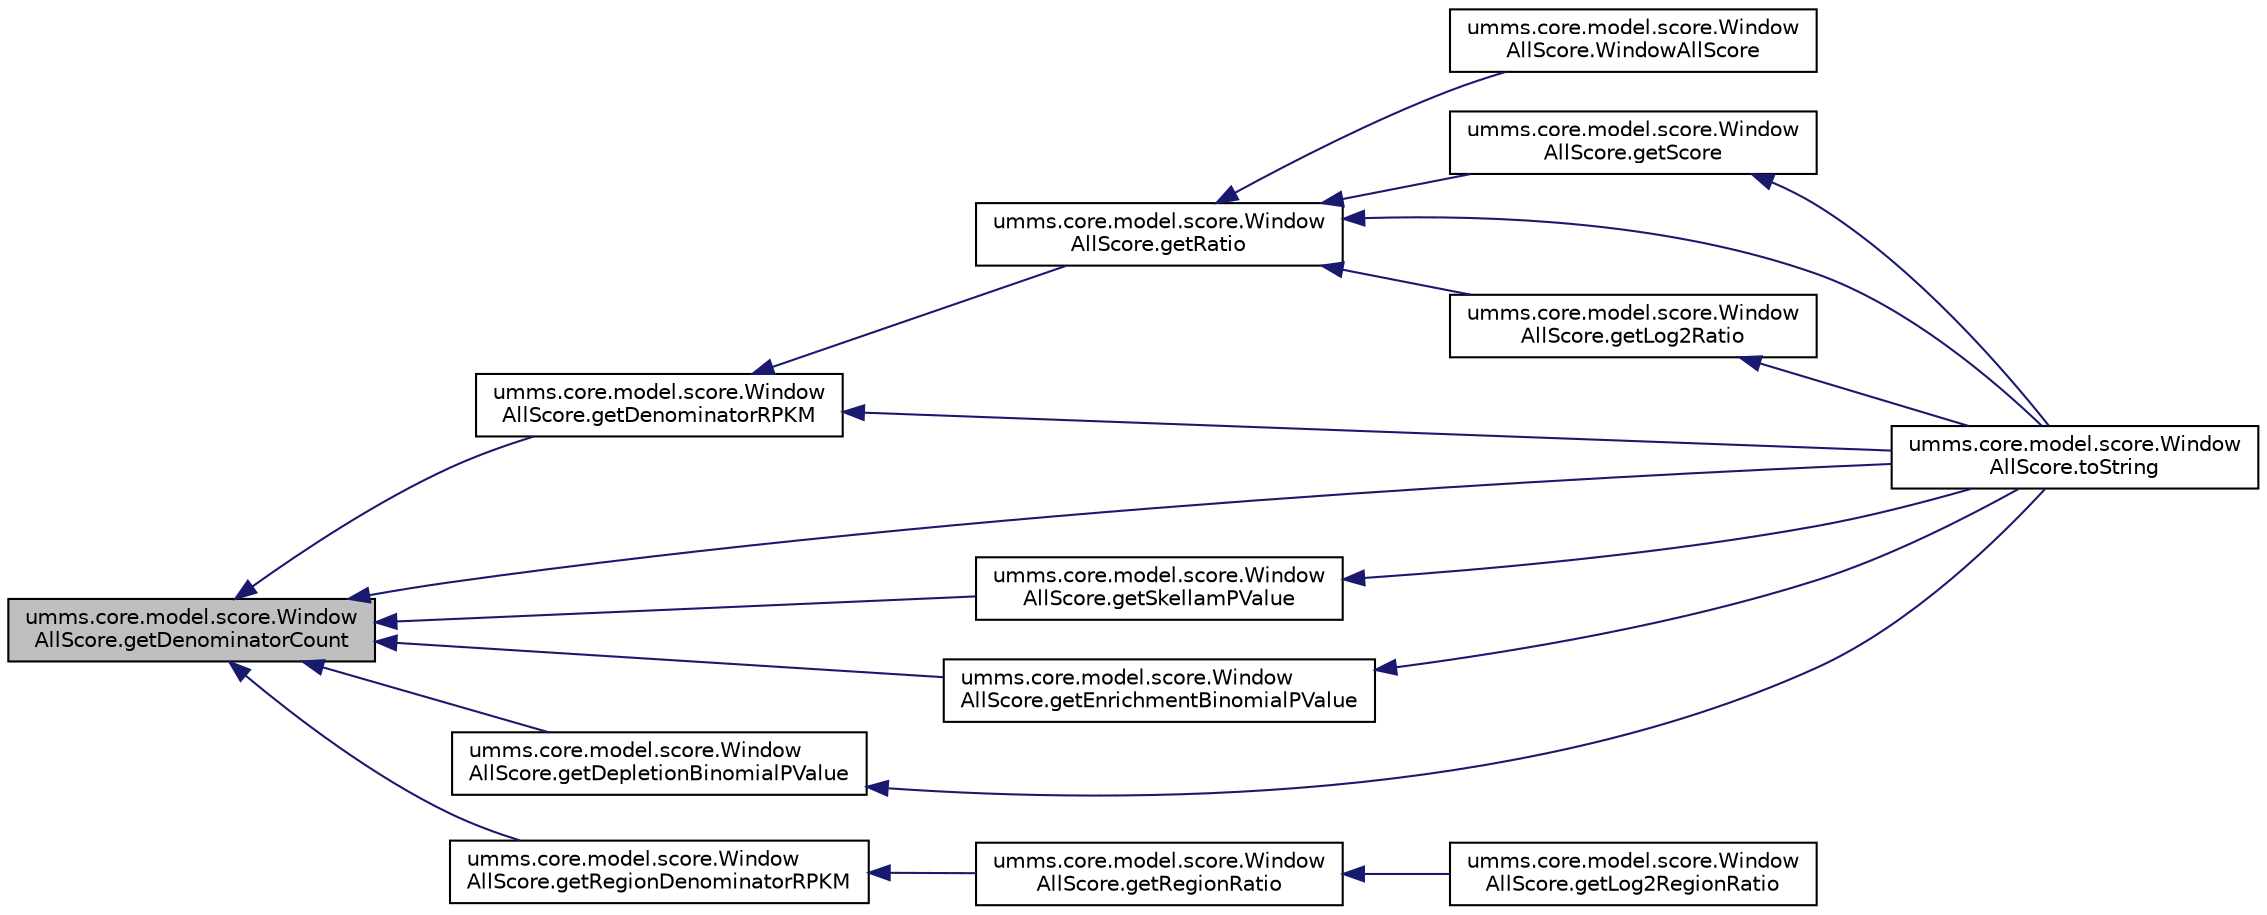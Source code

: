 digraph "umms.core.model.score.WindowAllScore.getDenominatorCount"
{
  edge [fontname="Helvetica",fontsize="10",labelfontname="Helvetica",labelfontsize="10"];
  node [fontname="Helvetica",fontsize="10",shape=record];
  rankdir="LR";
  Node1 [label="umms.core.model.score.Window\lAllScore.getDenominatorCount",height=0.2,width=0.4,color="black", fillcolor="grey75", style="filled" fontcolor="black"];
  Node1 -> Node2 [dir="back",color="midnightblue",fontsize="10",style="solid"];
  Node2 [label="umms.core.model.score.Window\lAllScore.getDenominatorRPKM",height=0.2,width=0.4,color="black", fillcolor="white", style="filled",URL="$classumms_1_1core_1_1model_1_1score_1_1_window_all_score.html#ac3c013a76b2294982c6b2affdf809cd8"];
  Node2 -> Node3 [dir="back",color="midnightblue",fontsize="10",style="solid"];
  Node3 [label="umms.core.model.score.Window\lAllScore.getRatio",height=0.2,width=0.4,color="black", fillcolor="white", style="filled",URL="$classumms_1_1core_1_1model_1_1score_1_1_window_all_score.html#a6486ae7c419b77fa62e91550bd87617b"];
  Node3 -> Node4 [dir="back",color="midnightblue",fontsize="10",style="solid"];
  Node4 [label="umms.core.model.score.Window\lAllScore.WindowAllScore",height=0.2,width=0.4,color="black", fillcolor="white", style="filled",URL="$classumms_1_1core_1_1model_1_1score_1_1_window_all_score.html#aa20eebc9daa9c6ac43be442f2886716e"];
  Node3 -> Node5 [dir="back",color="midnightblue",fontsize="10",style="solid"];
  Node5 [label="umms.core.model.score.Window\lAllScore.getScore",height=0.2,width=0.4,color="black", fillcolor="white", style="filled",URL="$classumms_1_1core_1_1model_1_1score_1_1_window_all_score.html#a43b3c23abd2ac3c3bd49691656048433"];
  Node5 -> Node6 [dir="back",color="midnightblue",fontsize="10",style="solid"];
  Node6 [label="umms.core.model.score.Window\lAllScore.toString",height=0.2,width=0.4,color="black", fillcolor="white", style="filled",URL="$classumms_1_1core_1_1model_1_1score_1_1_window_all_score.html#ae16b092f09ab224551a0821363a86a48"];
  Node3 -> Node7 [dir="back",color="midnightblue",fontsize="10",style="solid"];
  Node7 [label="umms.core.model.score.Window\lAllScore.getLog2Ratio",height=0.2,width=0.4,color="black", fillcolor="white", style="filled",URL="$classumms_1_1core_1_1model_1_1score_1_1_window_all_score.html#accee1ff27647f8b6865ff770bb82c318"];
  Node7 -> Node6 [dir="back",color="midnightblue",fontsize="10",style="solid"];
  Node3 -> Node6 [dir="back",color="midnightblue",fontsize="10",style="solid"];
  Node2 -> Node6 [dir="back",color="midnightblue",fontsize="10",style="solid"];
  Node1 -> Node8 [dir="back",color="midnightblue",fontsize="10",style="solid"];
  Node8 [label="umms.core.model.score.Window\lAllScore.getSkellamPValue",height=0.2,width=0.4,color="black", fillcolor="white", style="filled",URL="$classumms_1_1core_1_1model_1_1score_1_1_window_all_score.html#ad917b97ffdb8a2f02f6122616c0de469"];
  Node8 -> Node6 [dir="back",color="midnightblue",fontsize="10",style="solid"];
  Node1 -> Node9 [dir="back",color="midnightblue",fontsize="10",style="solid"];
  Node9 [label="umms.core.model.score.Window\lAllScore.getEnrichmentBinomialPValue",height=0.2,width=0.4,color="black", fillcolor="white", style="filled",URL="$classumms_1_1core_1_1model_1_1score_1_1_window_all_score.html#a6e0eefcb0d6d9a2192030ff5daf093f4"];
  Node9 -> Node6 [dir="back",color="midnightblue",fontsize="10",style="solid"];
  Node1 -> Node10 [dir="back",color="midnightblue",fontsize="10",style="solid"];
  Node10 [label="umms.core.model.score.Window\lAllScore.getDepletionBinomialPValue",height=0.2,width=0.4,color="black", fillcolor="white", style="filled",URL="$classumms_1_1core_1_1model_1_1score_1_1_window_all_score.html#ad3e4a93c84529f4ff80bffc5f2c0f369"];
  Node10 -> Node6 [dir="back",color="midnightblue",fontsize="10",style="solid"];
  Node1 -> Node11 [dir="back",color="midnightblue",fontsize="10",style="solid"];
  Node11 [label="umms.core.model.score.Window\lAllScore.getRegionDenominatorRPKM",height=0.2,width=0.4,color="black", fillcolor="white", style="filled",URL="$classumms_1_1core_1_1model_1_1score_1_1_window_all_score.html#a3392c352a23ed36bc60920a66a7d12de"];
  Node11 -> Node12 [dir="back",color="midnightblue",fontsize="10",style="solid"];
  Node12 [label="umms.core.model.score.Window\lAllScore.getRegionRatio",height=0.2,width=0.4,color="black", fillcolor="white", style="filled",URL="$classumms_1_1core_1_1model_1_1score_1_1_window_all_score.html#a0836eff5c3d1631e4c502fe96b8ea068"];
  Node12 -> Node13 [dir="back",color="midnightblue",fontsize="10",style="solid"];
  Node13 [label="umms.core.model.score.Window\lAllScore.getLog2RegionRatio",height=0.2,width=0.4,color="black", fillcolor="white", style="filled",URL="$classumms_1_1core_1_1model_1_1score_1_1_window_all_score.html#aad4afe76a5c7e1b09e4a7d4095862483"];
  Node1 -> Node6 [dir="back",color="midnightblue",fontsize="10",style="solid"];
}
